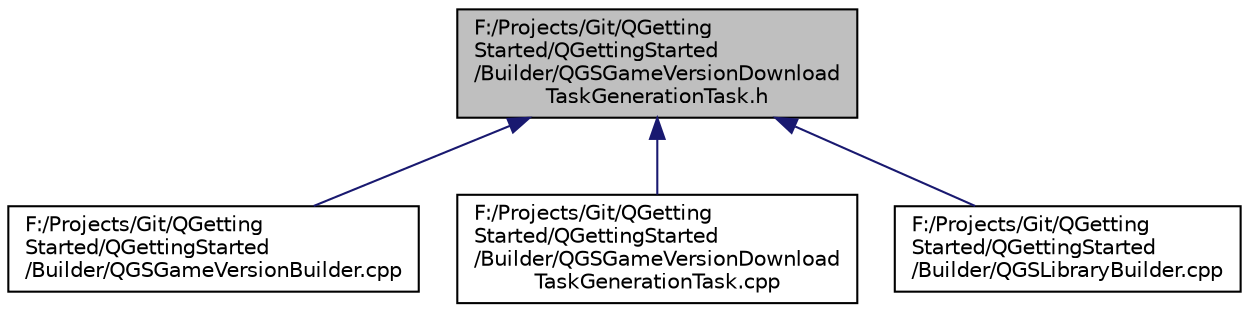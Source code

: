 digraph "F:/Projects/Git/QGettingStarted/QGettingStarted/Builder/QGSGameVersionDownloadTaskGenerationTask.h"
{
  edge [fontname="Helvetica",fontsize="10",labelfontname="Helvetica",labelfontsize="10"];
  node [fontname="Helvetica",fontsize="10",shape=record];
  Node79 [label="F:/Projects/Git/QGetting\lStarted/QGettingStarted\l/Builder/QGSGameVersionDownload\lTaskGenerationTask.h",height=0.2,width=0.4,color="black", fillcolor="grey75", style="filled", fontcolor="black"];
  Node79 -> Node80 [dir="back",color="midnightblue",fontsize="10",style="solid"];
  Node80 [label="F:/Projects/Git/QGetting\lStarted/QGettingStarted\l/Builder/QGSGameVersionBuilder.cpp",height=0.2,width=0.4,color="black", fillcolor="white", style="filled",URL="$_q_g_s_game_version_builder_8cpp.html"];
  Node79 -> Node81 [dir="back",color="midnightblue",fontsize="10",style="solid"];
  Node81 [label="F:/Projects/Git/QGetting\lStarted/QGettingStarted\l/Builder/QGSGameVersionDownload\lTaskGenerationTask.cpp",height=0.2,width=0.4,color="black", fillcolor="white", style="filled",URL="$_q_g_s_game_version_download_task_generation_task_8cpp.html"];
  Node79 -> Node82 [dir="back",color="midnightblue",fontsize="10",style="solid"];
  Node82 [label="F:/Projects/Git/QGetting\lStarted/QGettingStarted\l/Builder/QGSLibraryBuilder.cpp",height=0.2,width=0.4,color="black", fillcolor="white", style="filled",URL="$_q_g_s_library_builder_8cpp.html"];
}
